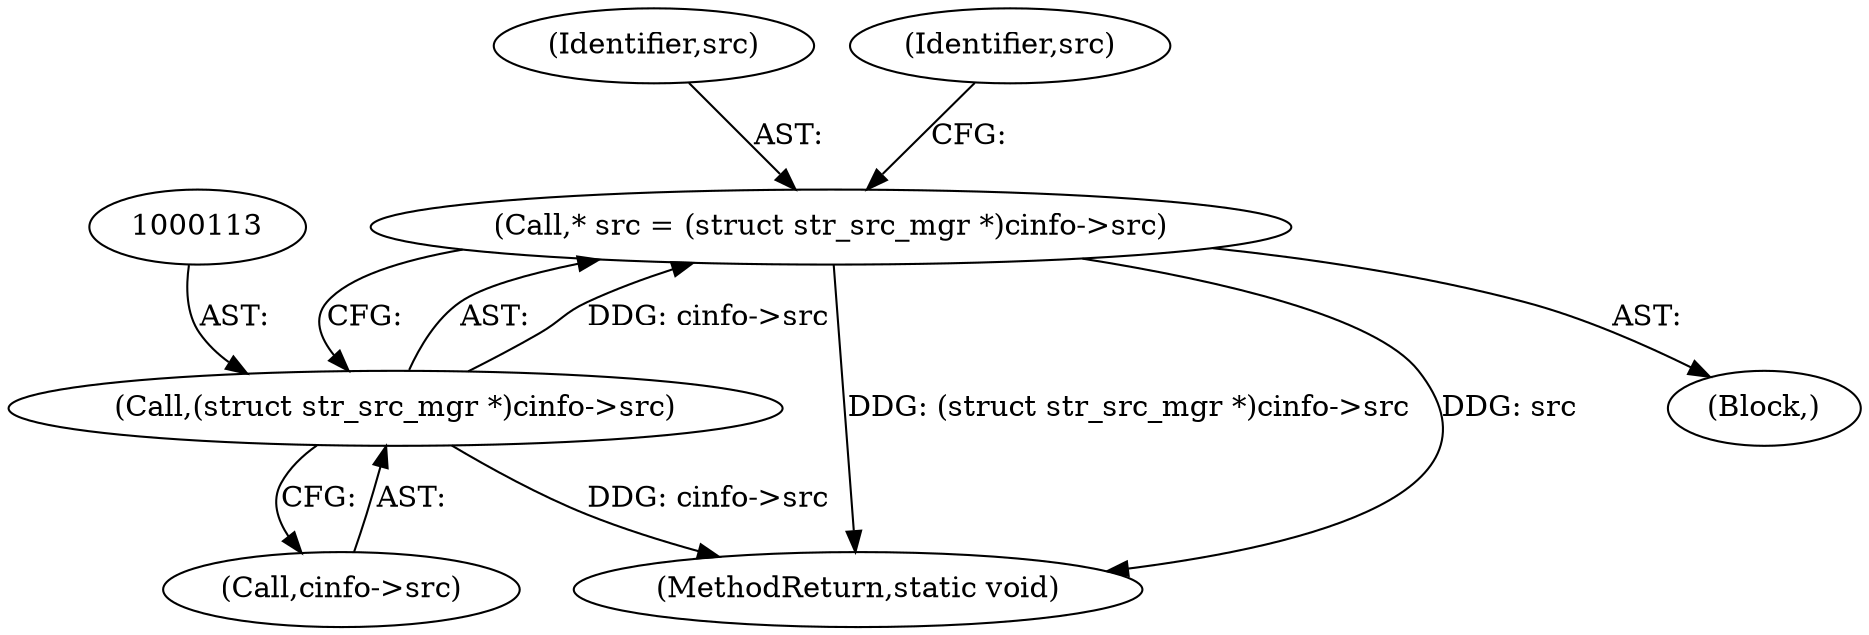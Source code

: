 digraph "0_poppler_fc071d800cb4329a3ccf898d7bf16b4db7323ad8@pointer" {
"1000110" [label="(Call,* src = (struct str_src_mgr *)cinfo->src)"];
"1000112" [label="(Call,(struct str_src_mgr *)cinfo->src)"];
"1000111" [label="(Identifier,src)"];
"1000114" [label="(Call,cinfo->src)"];
"1000112" [label="(Call,(struct str_src_mgr *)cinfo->src)"];
"1000110" [label="(Call,* src = (struct str_src_mgr *)cinfo->src)"];
"1000122" [label="(MethodReturn,static void)"];
"1000119" [label="(Identifier,src)"];
"1000102" [label="(Block,)"];
"1000110" -> "1000102"  [label="AST: "];
"1000110" -> "1000112"  [label="CFG: "];
"1000111" -> "1000110"  [label="AST: "];
"1000112" -> "1000110"  [label="AST: "];
"1000119" -> "1000110"  [label="CFG: "];
"1000110" -> "1000122"  [label="DDG: (struct str_src_mgr *)cinfo->src"];
"1000110" -> "1000122"  [label="DDG: src"];
"1000112" -> "1000110"  [label="DDG: cinfo->src"];
"1000112" -> "1000114"  [label="CFG: "];
"1000113" -> "1000112"  [label="AST: "];
"1000114" -> "1000112"  [label="AST: "];
"1000112" -> "1000122"  [label="DDG: cinfo->src"];
}
